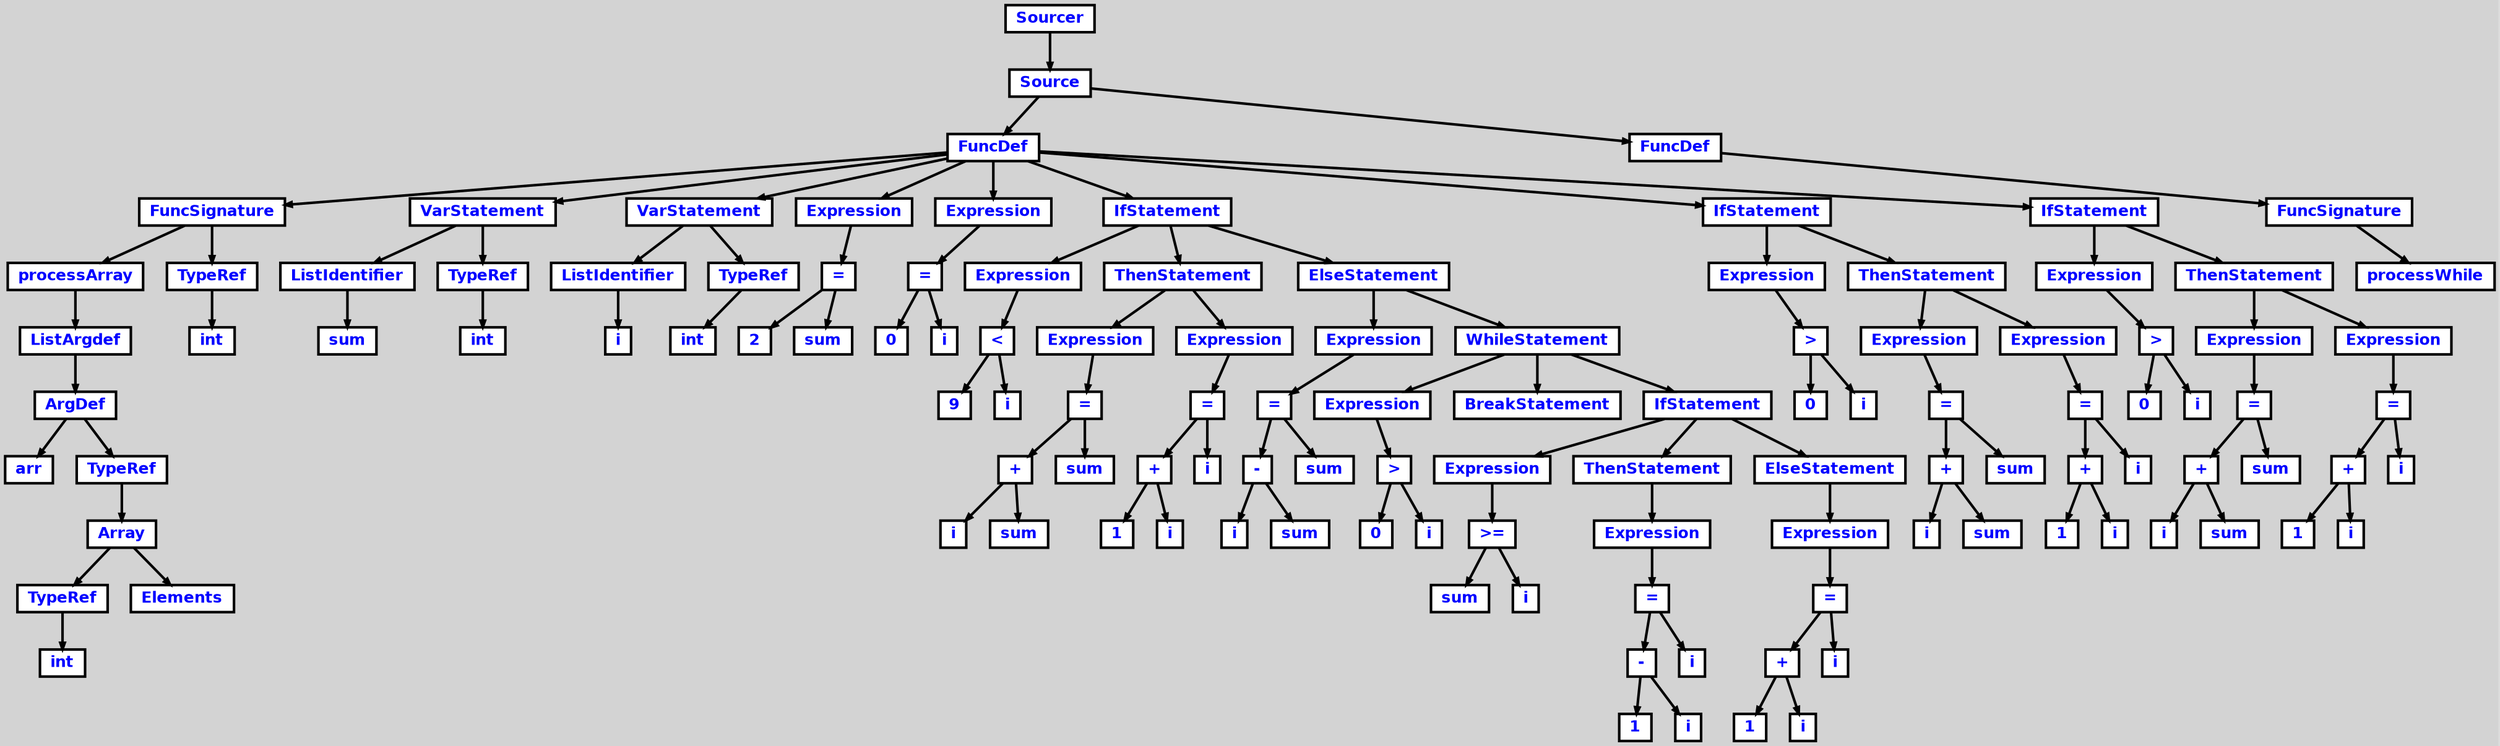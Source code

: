 digraph {

	ordering=out;
	ranksep=.4;
	bgcolor="lightgrey";  node [shape=box, fixedsize=false, fontsize=12, fontname="Helvetica-bold", fontcolor="blue"
	width=.25, height=.25, color="black", fillcolor="white", style="filled, solid, bold"];

	edge [arrowsize=.5, color="black", style="bold"]

	n0000121050097258[label="Sourcer"]
	n0000121050097120[label="Source"]
	n00001210500937D8[label="FuncDef"]
	n00001210500825A0[label="FuncSignature"]
	n00001210500826D8[label="processArray"]
	n00001210500821F8[label="ListArgdef"]
	n0000121050081F88[label="ArgDef"]
	n0000121050081AA8[label="arr"]
	n0000121050081E50[label="TypeRef"]
	n0000121050081BE0[label="Array"]
	n0000121050081838[label="TypeRef"]
	n0000121050081970[label="int"]
	n0000121050081D18[label="Elements"]
	n0000121050082468[label="TypeRef"]
	n00001210500820C0[label="int"]
	n0000121050082CF0[label="VarStatement"]
	n0000121050082948[label="ListIdentifier"]
	n0000121050082810[label="sum"]
	n0000121050082E28[label="TypeRef"]
	n0000121050082BB8[label="int"]
	n0000121050083308[label="VarStatement"]
	n0000121050082F60[label="ListIdentifier"]
	n0000121050082A80[label="i"]
	n0000121050083440[label="TypeRef"]
	n00001210500831D0[label="int"]
	n0000121050083E00[label="Expression"]
	n00001210500842E0[label="="]
	n0000121050083F38[label="2"]
	n00001210500836B0[label="sum"]
	n0000121050084B68[label="Expression"]
	n0000121050085048[label="="]
	n0000121050084CA0[label="0"]
	n0000121050084418[label="i"]
	n000012105008EFF0[label="IfStatement"]
	n000012105008F128[label="Expression"]
	n0000121050085A08[label="<"]
	n0000121050085C78[label="9"]
	n0000121050085180[label="i"]
	n000012105008F260[label="ThenStatement"]
	n0000121050086C50[label="Expression"]
	n0000121050087268[label="="]
	n0000121050087130[label="+"]
	n00001210500873A0[label="i"]
	n0000121050086EC0[label="sum"]
	n0000121050086020[label="sum"]
	n0000121050088240[label="Expression"]
	n0000121050088858[label="="]
	n0000121050088720[label="+"]
	n0000121050088990[label="1"]
	n00001210500884B0[label="i"]
	n0000121050087610[label="i"]
	n000012105008A808[label="ElseStatement"]
	n0000121050089830[label="Expression"]
	n0000121050089E48[label="="]
	n0000121050089D10[label="-"]
	n0000121050089F80[label="i"]
	n0000121050089AA0[label="sum"]
	n0000121050088C00[label="sum"]
	n000012105008B7E0[label="WhileStatement"]
	n000012105008EEB8[label="Expression"]
	n000012105008AA78[label=">"]
	n000012105008ACE8[label="0"]
	n000012105008A1F0[label="i"]
	n000012105008AF58[label="BreakStatement"]
	n000012105008E3C0[label="IfStatement"]
	n000012105008EC48[label="Expression"]
	n000012105008BA50[label=">="]
	n000012105008BCC0[label="sum"]
	n000012105008B1C8[label="i"]
	n000012105008ED80[label="ThenStatement"]
	n000012105008CC98[label="Expression"]
	n000012105008D2B0[label="="]
	n000012105008D178[label="-"]
	n000012105008D3E8[label="1"]
	n000012105008CF08[label="i"]
	n000012105008C068[label="i"]
	n000012105008E150[label="ElseStatement"]
	n000012105008E288[label="Expression"]
	n000012105008E8A0[label="="]
	n000012105008E768[label="+"]
	n000012105008E9D8[label="1"]
	n000012105008E4F8[label="i"]
	n000012105008D658[label="i"]
	n0000121050092458[label="IfStatement"]
	n00001210500926C8[label="Expression"]
	n000012105008FD58[label=">"]
	n000012105008FFC8[label="0"]
	n000012105008F4D0[label="i"]
	n0000121050092F50[label="ThenStatement"]
	n0000121050090FA0[label="Expression"]
	n00001210500915B8[label="="]
	n0000121050091480[label="+"]
	n00001210500916F0[label="i"]
	n0000121050091210[label="sum"]
	n0000121050090370[label="sum"]
	n0000121050092590[label="Expression"]
	n0000121050092BA8[label="="]
	n0000121050092A70[label="+"]
	n0000121050092CE0[label="1"]
	n0000121050092800[label="i"]
	n0000121050091960[label="i"]
	n0000121050096148[label="IfStatement"]
	n00001210500963B8[label="Expression"]
	n0000121050093A48[label=">"]
	n0000121050093CB8[label="0"]
	n00001210500931C0[label="i"]
	n0000121050096C40[label="ThenStatement"]
	n0000121050094C90[label="Expression"]
	n00001210500952A8[label="="]
	n0000121050095170[label="+"]
	n00001210500953E0[label="i"]
	n0000121050094F00[label="sum"]
	n0000121050094060[label="sum"]
	n0000121050096280[label="Expression"]
	n0000121050096898[label="="]
	n0000121050096760[label="+"]
	n00001210500969D0[label="1"]
	n00001210500964F0[label="i"]
	n0000121050095650[label="i"]
	n0000121050096FE8[label="FuncDef"]
	n0000121050096D78[label="FuncSignature"]
	n0000121050096EB0[label="processWhile"]

		n0000121050097258 -> n0000121050097120		// Sourcer -> Source
		n0000121050097120 -> n00001210500937D8		// Source -> FuncDef
		n00001210500937D8 -> n00001210500825A0		// FuncDef -> FuncSignature
		n00001210500825A0 -> n00001210500826D8		// FuncSignature -> processArray
		n00001210500826D8 -> n00001210500821F8		// processArray -> ListArgdef
		n00001210500821F8 -> n0000121050081F88		// ListArgdef -> ArgDef
		n0000121050081F88 -> n0000121050081AA8		// ArgDef -> arr
		n0000121050081F88 -> n0000121050081E50		// ArgDef -> TypeRef
		n0000121050081E50 -> n0000121050081BE0		// TypeRef -> Array
		n0000121050081BE0 -> n0000121050081838		// Array -> TypeRef
		n0000121050081838 -> n0000121050081970		// TypeRef -> int
		n0000121050081BE0 -> n0000121050081D18		// Array -> Elements
		n00001210500825A0 -> n0000121050082468		// FuncSignature -> TypeRef
		n0000121050082468 -> n00001210500820C0		// TypeRef -> int
		n00001210500937D8 -> n0000121050082CF0		// FuncDef -> VarStatement
		n0000121050082CF0 -> n0000121050082948		// VarStatement -> ListIdentifier
		n0000121050082948 -> n0000121050082810		// ListIdentifier -> sum
		n0000121050082CF0 -> n0000121050082E28		// VarStatement -> TypeRef
		n0000121050082E28 -> n0000121050082BB8		// TypeRef -> int
		n00001210500937D8 -> n0000121050083308		// FuncDef -> VarStatement
		n0000121050083308 -> n0000121050082F60		// VarStatement -> ListIdentifier
		n0000121050082F60 -> n0000121050082A80		// ListIdentifier -> i
		n0000121050083308 -> n0000121050083440		// VarStatement -> TypeRef
		n0000121050083440 -> n00001210500831D0		// TypeRef -> int
		n00001210500937D8 -> n0000121050083E00		// FuncDef -> Expression
		n0000121050083E00 -> n00001210500842E0		// Expression -> =
		n00001210500842E0 -> n0000121050083F38		// = -> 2
		n00001210500842E0 -> n00001210500836B0		// = -> sum
		n00001210500937D8 -> n0000121050084B68		// FuncDef -> Expression
		n0000121050084B68 -> n0000121050085048		// Expression -> =
		n0000121050085048 -> n0000121050084CA0		// = -> 0
		n0000121050085048 -> n0000121050084418		// = -> i
		n00001210500937D8 -> n000012105008EFF0		// FuncDef -> IfStatement
		n000012105008EFF0 -> n000012105008F128		// IfStatement -> Expression
		n000012105008F128 -> n0000121050085A08		// Expression -> <
		n0000121050085A08 -> n0000121050085C78		// < -> 9
		n0000121050085A08 -> n0000121050085180		// < -> i
		n000012105008EFF0 -> n000012105008F260		// IfStatement -> ThenStatement
		n000012105008F260 -> n0000121050086C50		// ThenStatement -> Expression
		n0000121050086C50 -> n0000121050087268		// Expression -> =
		n0000121050087268 -> n0000121050087130		// = -> +
		n0000121050087130 -> n00001210500873A0		// + -> i
		n0000121050087130 -> n0000121050086EC0		// + -> sum
		n0000121050087268 -> n0000121050086020		// = -> sum
		n000012105008F260 -> n0000121050088240		// ThenStatement -> Expression
		n0000121050088240 -> n0000121050088858		// Expression -> =
		n0000121050088858 -> n0000121050088720		// = -> +
		n0000121050088720 -> n0000121050088990		// + -> 1
		n0000121050088720 -> n00001210500884B0		// + -> i
		n0000121050088858 -> n0000121050087610		// = -> i
		n000012105008EFF0 -> n000012105008A808		// IfStatement -> ElseStatement
		n000012105008A808 -> n0000121050089830		// ElseStatement -> Expression
		n0000121050089830 -> n0000121050089E48		// Expression -> =
		n0000121050089E48 -> n0000121050089D10		// = -> -
		n0000121050089D10 -> n0000121050089F80		// - -> i
		n0000121050089D10 -> n0000121050089AA0		// - -> sum
		n0000121050089E48 -> n0000121050088C00		// = -> sum
		n000012105008A808 -> n000012105008B7E0		// ElseStatement -> WhileStatement
		n000012105008B7E0 -> n000012105008EEB8		// WhileStatement -> Expression
		n000012105008EEB8 -> n000012105008AA78		// Expression -> >
		n000012105008AA78 -> n000012105008ACE8		// > -> 0
		n000012105008AA78 -> n000012105008A1F0		// > -> i
		n000012105008B7E0 -> n000012105008AF58		// WhileStatement -> BreakStatement
		n000012105008B7E0 -> n000012105008E3C0		// WhileStatement -> IfStatement
		n000012105008E3C0 -> n000012105008EC48		// IfStatement -> Expression
		n000012105008EC48 -> n000012105008BA50		// Expression -> >=
		n000012105008BA50 -> n000012105008BCC0		// >= -> sum
		n000012105008BA50 -> n000012105008B1C8		// >= -> i
		n000012105008E3C0 -> n000012105008ED80		// IfStatement -> ThenStatement
		n000012105008ED80 -> n000012105008CC98		// ThenStatement -> Expression
		n000012105008CC98 -> n000012105008D2B0		// Expression -> =
		n000012105008D2B0 -> n000012105008D178		// = -> -
		n000012105008D178 -> n000012105008D3E8		// - -> 1
		n000012105008D178 -> n000012105008CF08		// - -> i
		n000012105008D2B0 -> n000012105008C068		// = -> i
		n000012105008E3C0 -> n000012105008E150		// IfStatement -> ElseStatement
		n000012105008E150 -> n000012105008E288		// ElseStatement -> Expression
		n000012105008E288 -> n000012105008E8A0		// Expression -> =
		n000012105008E8A0 -> n000012105008E768		// = -> +
		n000012105008E768 -> n000012105008E9D8		// + -> 1
		n000012105008E768 -> n000012105008E4F8		// + -> i
		n000012105008E8A0 -> n000012105008D658		// = -> i
		n00001210500937D8 -> n0000121050092458		// FuncDef -> IfStatement
		n0000121050092458 -> n00001210500926C8		// IfStatement -> Expression
		n00001210500926C8 -> n000012105008FD58		// Expression -> >
		n000012105008FD58 -> n000012105008FFC8		// > -> 0
		n000012105008FD58 -> n000012105008F4D0		// > -> i
		n0000121050092458 -> n0000121050092F50		// IfStatement -> ThenStatement
		n0000121050092F50 -> n0000121050090FA0		// ThenStatement -> Expression
		n0000121050090FA0 -> n00001210500915B8		// Expression -> =
		n00001210500915B8 -> n0000121050091480		// = -> +
		n0000121050091480 -> n00001210500916F0		// + -> i
		n0000121050091480 -> n0000121050091210		// + -> sum
		n00001210500915B8 -> n0000121050090370		// = -> sum
		n0000121050092F50 -> n0000121050092590		// ThenStatement -> Expression
		n0000121050092590 -> n0000121050092BA8		// Expression -> =
		n0000121050092BA8 -> n0000121050092A70		// = -> +
		n0000121050092A70 -> n0000121050092CE0		// + -> 1
		n0000121050092A70 -> n0000121050092800		// + -> i
		n0000121050092BA8 -> n0000121050091960		// = -> i
		n00001210500937D8 -> n0000121050096148		// FuncDef -> IfStatement
		n0000121050096148 -> n00001210500963B8		// IfStatement -> Expression
		n00001210500963B8 -> n0000121050093A48		// Expression -> >
		n0000121050093A48 -> n0000121050093CB8		// > -> 0
		n0000121050093A48 -> n00001210500931C0		// > -> i
		n0000121050096148 -> n0000121050096C40		// IfStatement -> ThenStatement
		n0000121050096C40 -> n0000121050094C90		// ThenStatement -> Expression
		n0000121050094C90 -> n00001210500952A8		// Expression -> =
		n00001210500952A8 -> n0000121050095170		// = -> +
		n0000121050095170 -> n00001210500953E0		// + -> i
		n0000121050095170 -> n0000121050094F00		// + -> sum
		n00001210500952A8 -> n0000121050094060		// = -> sum
		n0000121050096C40 -> n0000121050096280		// ThenStatement -> Expression
		n0000121050096280 -> n0000121050096898		// Expression -> =
		n0000121050096898 -> n0000121050096760		// = -> +
		n0000121050096760 -> n00001210500969D0		// + -> 1
		n0000121050096760 -> n00001210500964F0		// + -> i
		n0000121050096898 -> n0000121050095650		// = -> i
		n0000121050097120 -> n0000121050096FE8		// Source -> FuncDef
		n0000121050096FE8 -> n0000121050096D78		// FuncDef -> FuncSignature
		n0000121050096D78 -> n0000121050096EB0		// FuncSignature -> processWhile

}